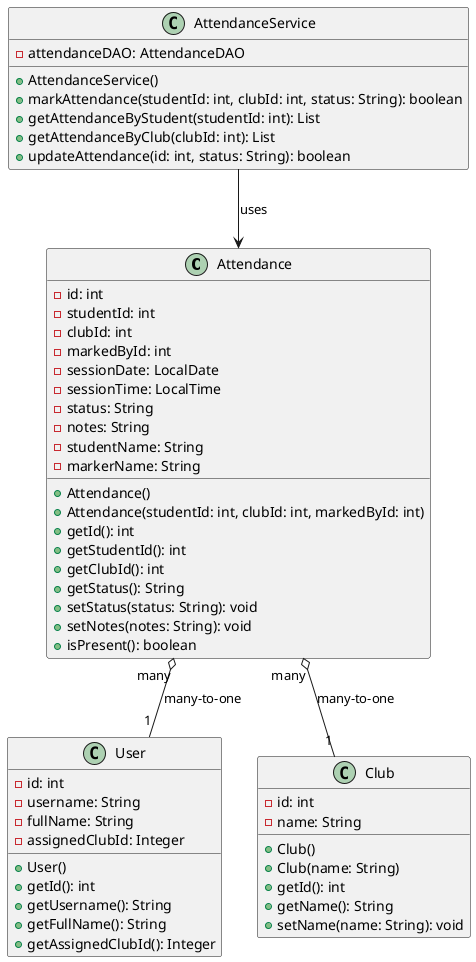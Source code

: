 @startuml Attendance System

class Attendance {
  - id: int
  - studentId: int
  - clubId: int
  - markedById: int
  - sessionDate: LocalDate
  - sessionTime: LocalTime
  - status: String
  - notes: String
  - studentName: String
  - markerName: String
  + Attendance()
  + Attendance(studentId: int, clubId: int, markedById: int)
  + getId(): int
  + getStudentId(): int
  + getClubId(): int
  + getStatus(): String
  + setStatus(status: String): void
  + setNotes(notes: String): void
  + isPresent(): boolean
}

class User {
  - id: int
  - username: String
  - fullName: String
  - assignedClubId: Integer
  + User()
  + getId(): int
  + getUsername(): String
  + getFullName(): String
  + getAssignedClubId(): Integer
}

class Club {
  - id: int
  - name: String
  + Club()
  + Club(name: String)
  + getId(): int
  + getName(): String
  + setName(name: String): void
}

class AttendanceService {
  - attendanceDAO: AttendanceDAO
  + AttendanceService()
  + markAttendance(studentId: int, clubId: int, status: String): boolean
  + getAttendanceByStudent(studentId: int): List
  + getAttendanceByClub(clubId: int): List
  + updateAttendance(id: int, status: String): boolean
}

Attendance "many" o-- "1" Club : many-to-one
Attendance "many" o-- "1" User : many-to-one
AttendanceService --> Attendance : uses

@enduml
